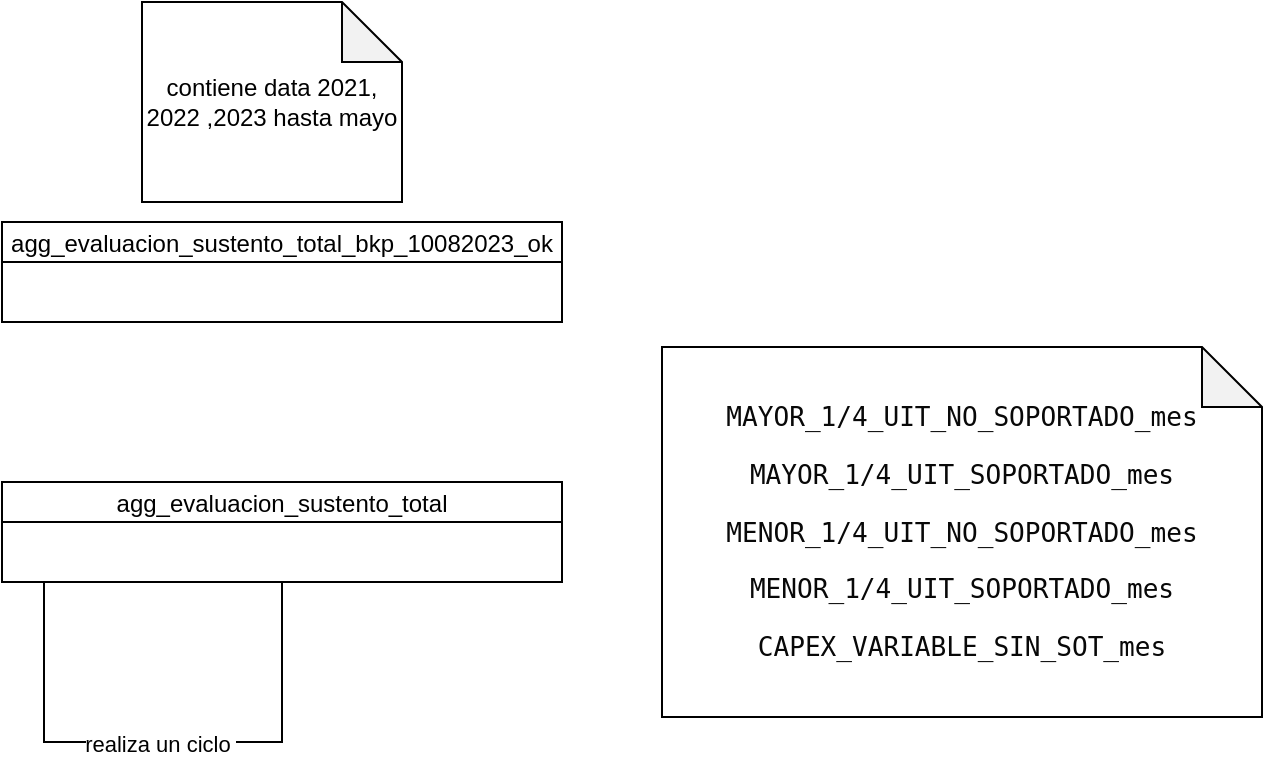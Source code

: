 <mxfile version="22.0.4" type="github">
  <diagram name="Página-1" id="pQ8Az3viddMGk7Oej4Cc">
    <mxGraphModel dx="1290" dy="542" grid="1" gridSize="10" guides="1" tooltips="1" connect="1" arrows="1" fold="1" page="1" pageScale="1" pageWidth="827" pageHeight="1169" math="0" shadow="0">
      <root>
        <mxCell id="0" />
        <mxCell id="1" parent="0" />
        <mxCell id="H__6FdCRLry7JcJ1FEJB-1" value="agg_evaluacion_sustento_total_bkp_10082023_ok" style="swimlane;fontStyle=0;childLayout=stackLayout;horizontal=1;startSize=20;fillColor=#ffffff;horizontalStack=0;resizeParent=1;resizeParentMax=0;resizeLast=0;collapsible=0;marginBottom=0;swimlaneFillColor=#ffffff;" vertex="1" parent="1">
          <mxGeometry x="100" y="170" width="280" height="50" as="geometry" />
        </mxCell>
        <mxCell id="H__6FdCRLry7JcJ1FEJB-2" value="contiene data 2021, 2022 ,2023 hasta mayo" style="shape=note;whiteSpace=wrap;html=1;backgroundOutline=1;darkOpacity=0.05;" vertex="1" parent="1">
          <mxGeometry x="170" y="60" width="130" height="100" as="geometry" />
        </mxCell>
        <mxCell id="H__6FdCRLry7JcJ1FEJB-5" style="edgeStyle=orthogonalEdgeStyle;rounded=0;orthogonalLoop=1;jettySize=auto;html=1;" edge="1" parent="1" source="H__6FdCRLry7JcJ1FEJB-3">
          <mxGeometry relative="1" as="geometry">
            <mxPoint x="120" y="340" as="targetPoint" />
            <Array as="points">
              <mxPoint x="240" y="430" />
              <mxPoint x="121" y="430" />
            </Array>
          </mxGeometry>
        </mxCell>
        <mxCell id="H__6FdCRLry7JcJ1FEJB-6" value="realiza un ciclo&amp;nbsp;" style="edgeLabel;html=1;align=center;verticalAlign=middle;resizable=0;points=[];" vertex="1" connectable="0" parent="H__6FdCRLry7JcJ1FEJB-5">
          <mxGeometry x="-0.023" y="1" relative="1" as="geometry">
            <mxPoint as="offset" />
          </mxGeometry>
        </mxCell>
        <mxCell id="H__6FdCRLry7JcJ1FEJB-3" value="agg_evaluacion_sustento_total" style="swimlane;fontStyle=0;childLayout=stackLayout;horizontal=1;startSize=20;fillColor=#ffffff;horizontalStack=0;resizeParent=1;resizeParentMax=0;resizeLast=0;collapsible=0;marginBottom=0;swimlaneFillColor=#ffffff;" vertex="1" parent="1">
          <mxGeometry x="100" y="300" width="280" height="50" as="geometry" />
        </mxCell>
        <mxCell id="H__6FdCRLry7JcJ1FEJB-4" value="&lt;div style=&quot;background-color:#ffffff;color:#080808;font-family:&#39;JetBrains Mono&#39;,monospace;font-size:9.8pt;&quot;&gt;&lt;pre&gt;MAYOR_1/4_UIT_NO_SOPORTADO_mes&lt;/pre&gt;&lt;pre&gt;&lt;div style=&quot;font-family: &amp;quot;JetBrains Mono&amp;quot;, monospace; font-size: 9.8pt;&quot;&gt;&lt;pre&gt;MAYOR_1/4_UIT_SOPORTADO_mes&lt;/pre&gt;&lt;pre&gt;&lt;div style=&quot;font-family: &amp;quot;JetBrains Mono&amp;quot;, monospace; font-size: 9.8pt;&quot;&gt;&lt;pre&gt;MENOR_1/4_UIT_NO_SOPORTADO_mes&lt;/pre&gt;&lt;pre&gt;&lt;div style=&quot;font-family: &amp;quot;JetBrains Mono&amp;quot;, monospace; font-size: 9.8pt;&quot;&gt;&lt;pre&gt;MENOR_1/4_UIT_SOPORTADO_mes&lt;/pre&gt;&lt;pre&gt;&lt;div style=&quot;font-family: &amp;quot;JetBrains Mono&amp;quot;, monospace; font-size: 9.8pt;&quot;&gt;&lt;pre&gt;CAPEX_VARIABLE_SIN_SOT_mes&lt;/pre&gt;&lt;/div&gt;&lt;/pre&gt;&lt;/div&gt;&lt;/pre&gt;&lt;/div&gt;&lt;/pre&gt;&lt;/div&gt;&lt;/pre&gt;&lt;/div&gt;" style="shape=note;whiteSpace=wrap;html=1;backgroundOutline=1;darkOpacity=0.05;" vertex="1" parent="1">
          <mxGeometry x="430" y="232.5" width="300" height="185" as="geometry" />
        </mxCell>
      </root>
    </mxGraphModel>
  </diagram>
</mxfile>
